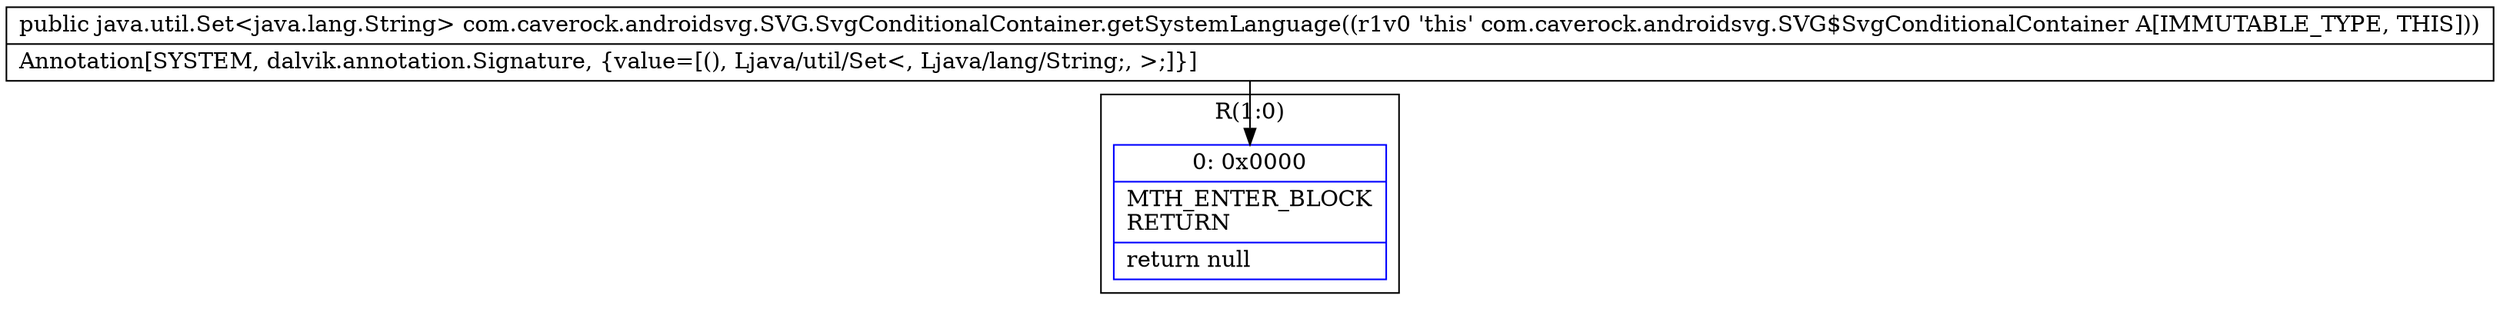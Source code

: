 digraph "CFG forcom.caverock.androidsvg.SVG.SvgConditionalContainer.getSystemLanguage()Ljava\/util\/Set;" {
subgraph cluster_Region_551939396 {
label = "R(1:0)";
node [shape=record,color=blue];
Node_0 [shape=record,label="{0\:\ 0x0000|MTH_ENTER_BLOCK\lRETURN\l|return null\l}"];
}
MethodNode[shape=record,label="{public java.util.Set\<java.lang.String\> com.caverock.androidsvg.SVG.SvgConditionalContainer.getSystemLanguage((r1v0 'this' com.caverock.androidsvg.SVG$SvgConditionalContainer A[IMMUTABLE_TYPE, THIS]))  | Annotation[SYSTEM, dalvik.annotation.Signature, \{value=[(), Ljava\/util\/Set\<, Ljava\/lang\/String;, \>;]\}]\l}"];
MethodNode -> Node_0;
}


